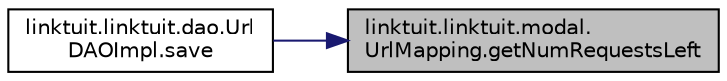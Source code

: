 digraph "linktuit.linktuit.modal.UrlMapping.getNumRequestsLeft"
{
 // LATEX_PDF_SIZE
  edge [fontname="Helvetica",fontsize="10",labelfontname="Helvetica",labelfontsize="10"];
  node [fontname="Helvetica",fontsize="10",shape=record];
  rankdir="RL";
  Node1 [label="linktuit.linktuit.modal.\lUrlMapping.getNumRequestsLeft",height=0.2,width=0.4,color="black", fillcolor="grey75", style="filled", fontcolor="black",tooltip=" "];
  Node1 -> Node2 [dir="back",color="midnightblue",fontsize="10",style="solid",fontname="Helvetica"];
  Node2 [label="linktuit.linktuit.dao.Url\lDAOImpl.save",height=0.2,width=0.4,color="black", fillcolor="white", style="filled",URL="$classlinktuit_1_1linktuit_1_1dao_1_1_url_d_a_o_impl.html#adf29c0dacfd99da57117fae9806cb14c",tooltip=" "];
}
